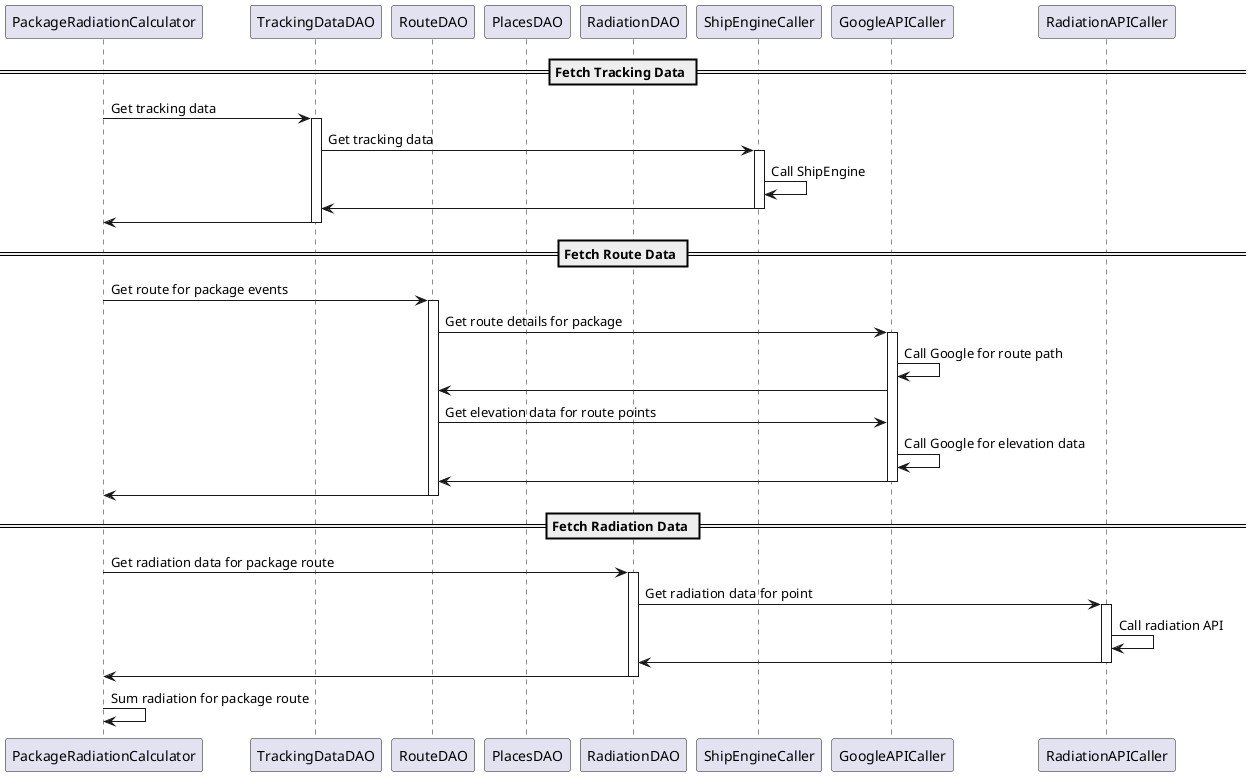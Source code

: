 @startuml
participant PackageRadiationCalculator
participant TrackingDataDAO
participant RouteDAO
participant PlacesDAO
participant RadiationDAO
participant ShipEngineCaller
participant GoogleAPICaller
participant RadiationAPICaller

== Fetch Tracking Data ==
PackageRadiationCalculator -> TrackingDataDAO: Get tracking data
activate TrackingDataDAO
TrackingDataDAO -> ShipEngineCaller: Get tracking data
activate ShipEngineCaller
ShipEngineCaller -> ShipEngineCaller: Call ShipEngine
TrackingDataDAO <- ShipEngineCaller
deactivate ShipEngineCaller
PackageRadiationCalculator <- TrackingDataDAO
deactivate TrackingDataDAO
== Fetch Route Data ==
PackageRadiationCalculator -> RouteDAO: Get route for package events
activate RouteDAO
RouteDAO -> GoogleAPICaller: Get route details for package
activate GoogleAPICaller
GoogleAPICaller -> GoogleAPICaller: Call Google for route path
RouteDAO <- GoogleAPICaller
RouteDAO -> GoogleAPICaller: Get elevation data for route points
GoogleAPICaller -> GoogleAPICaller: Call Google for elevation data
RouteDAO <- GoogleAPICaller
deactivate GoogleAPICaller
PackageRadiationCalculator <- RouteDAO
deactivate RouteDAO
== Fetch Radiation Data ==
PackageRadiationCalculator -> RadiationDAO: Get radiation data for package route
activate RadiationDAO
RadiationDAO -> RadiationAPICaller: Get radiation data for point
activate RadiationAPICaller
RadiationAPICaller -> RadiationAPICaller: Call radiation API
RadiationDAO <- RadiationAPICaller
deactivate RadiationAPICaller
PackageRadiationCalculator <- RadiationDAO
deactivate RadiationDAO
PackageRadiationCalculator -> PackageRadiationCalculator: Sum radiation for package route

@enduml